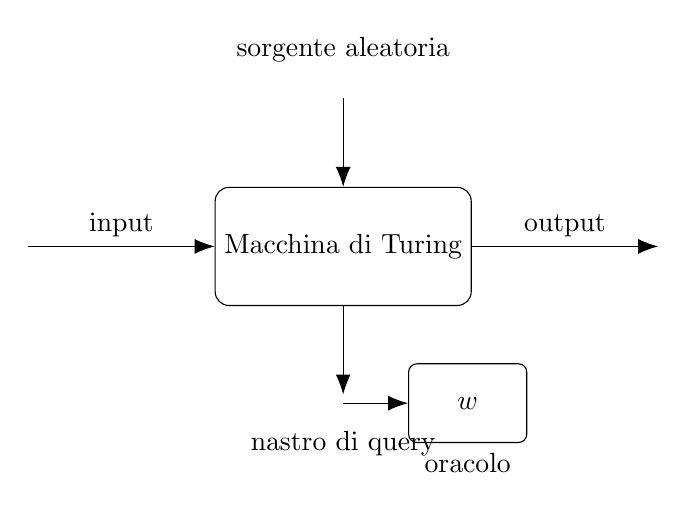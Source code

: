 \begin{tikzpicture}[-arr/.style={-{Latex[scale=1.5]}}]
	\node[draw, rounded corners=5pt,minimum width=2.5cm,minimum height=1.5cm] (tm) {Macchina di Turing};
	\draw[-arr] (-4,0) -- (tm.west)	node[midway,above] {input};
	\draw[-arr] (tm.east) -- (4,0)	node[midway,above] {output};
	\matrix (rand) [tape,above=1 of tm] { 0 & 1 & 0 & 1 & 1 & 1 & 0 & 0 & 1 & 1 & 1 & 1 & 1 & 1 & 0 & 0 & \dots\\};
	\draw[-arr,shorten <=-3.5pt] (rand.south) -- (tm.north);
	\node[above=0 of rand] {sorgente aleatoria};
	\matrix (query) [tape,below=of tm] { 1 & 0 & 1 & 0 & 0 & 1 & 1 & \dots\\};
	\draw[-arr,shorten >=-3.5pt] (tm.south) -- (query.north);
	\node[below=0 of query] {nastro di query};
	\node[draw,rounded corners=3pt,minimum width=1.5cm,minimum height=1cm,right=0.7 of query] (oracolo) {$w$};
	\node[below=0 of oracolo] {oracolo};
	\draw[-arr,shorten <=-3.5pt] (query.east) -- (oracolo.west);
\end{tikzpicture}
